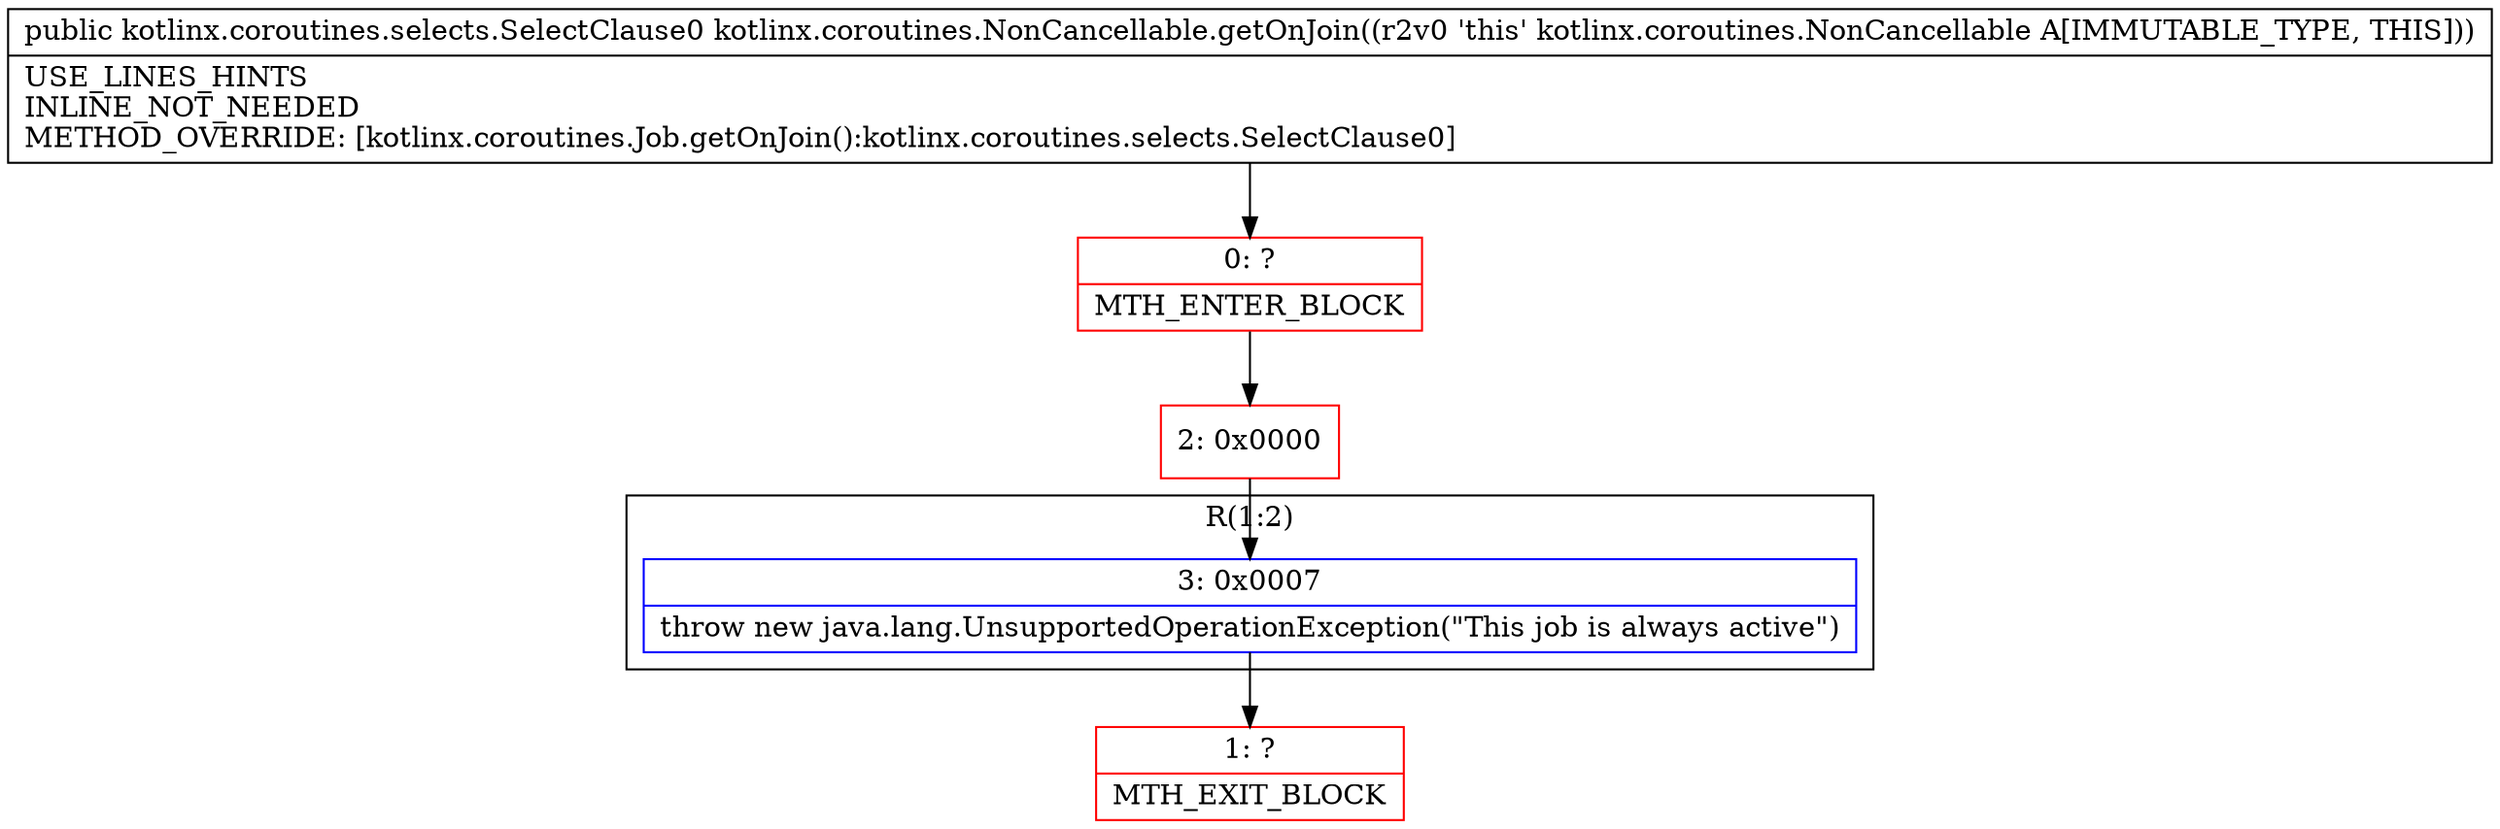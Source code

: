 digraph "CFG forkotlinx.coroutines.NonCancellable.getOnJoin()Lkotlinx\/coroutines\/selects\/SelectClause0;" {
subgraph cluster_Region_306805301 {
label = "R(1:2)";
node [shape=record,color=blue];
Node_3 [shape=record,label="{3\:\ 0x0007|throw new java.lang.UnsupportedOperationException(\"This job is always active\")\l}"];
}
Node_0 [shape=record,color=red,label="{0\:\ ?|MTH_ENTER_BLOCK\l}"];
Node_2 [shape=record,color=red,label="{2\:\ 0x0000}"];
Node_1 [shape=record,color=red,label="{1\:\ ?|MTH_EXIT_BLOCK\l}"];
MethodNode[shape=record,label="{public kotlinx.coroutines.selects.SelectClause0 kotlinx.coroutines.NonCancellable.getOnJoin((r2v0 'this' kotlinx.coroutines.NonCancellable A[IMMUTABLE_TYPE, THIS]))  | USE_LINES_HINTS\lINLINE_NOT_NEEDED\lMETHOD_OVERRIDE: [kotlinx.coroutines.Job.getOnJoin():kotlinx.coroutines.selects.SelectClause0]\l}"];
MethodNode -> Node_0;Node_3 -> Node_1;
Node_0 -> Node_2;
Node_2 -> Node_3;
}

